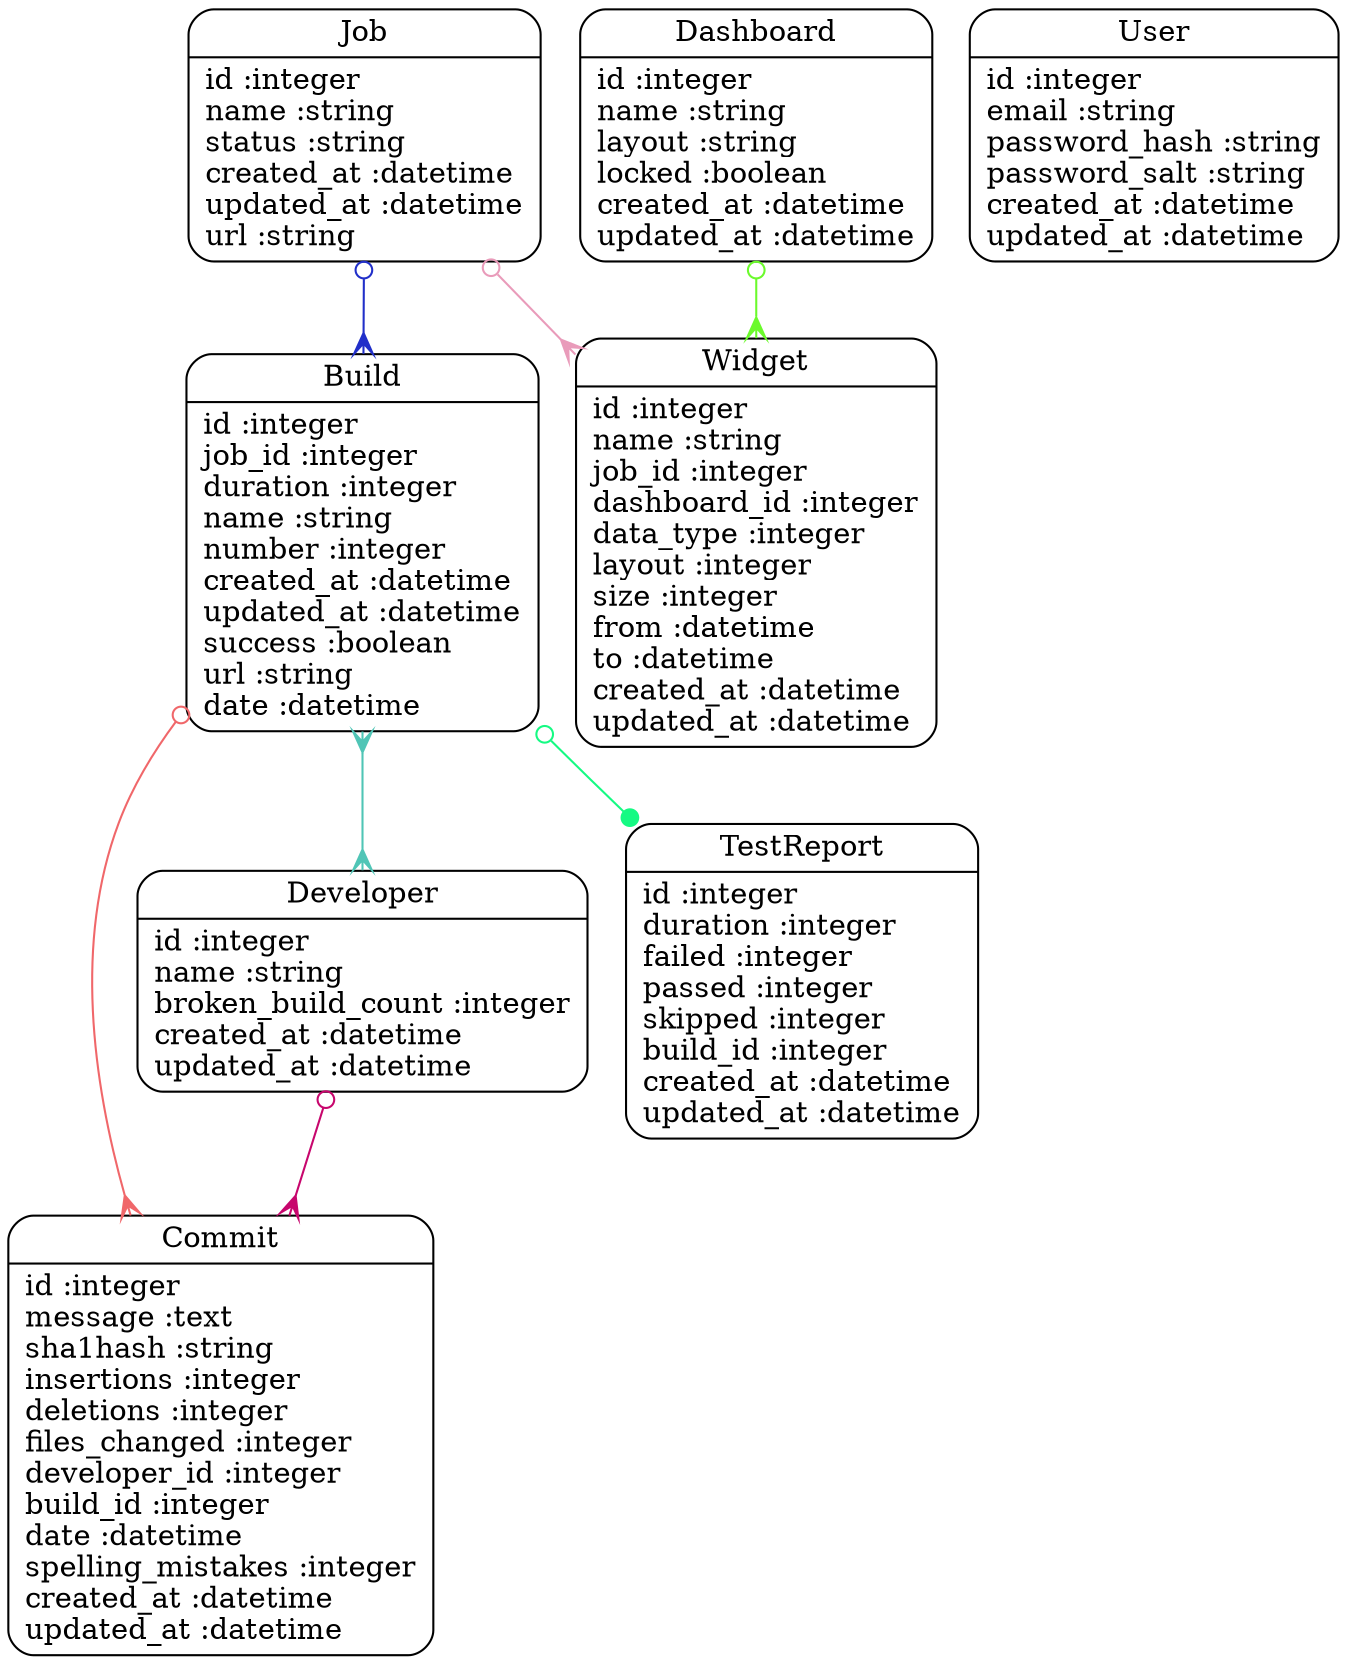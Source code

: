 digraph models_diagram {
	graph[overlap=false, splines=true]
	"Build" [shape=Mrecord, label="{Build|id :integer\ljob_id :integer\lduration :integer\lname :string\lnumber :integer\lcreated_at :datetime\lupdated_at :datetime\lsuccess :boolean\lurl :string\ldate :datetime\l}"]
	"Commit" [shape=Mrecord, label="{Commit|id :integer\lmessage :text\lsha1hash :string\linsertions :integer\ldeletions :integer\lfiles_changed :integer\ldeveloper_id :integer\lbuild_id :integer\ldate :datetime\lspelling_mistakes :integer\lcreated_at :datetime\lupdated_at :datetime\l}"]
	"Dashboard" [shape=Mrecord, label="{Dashboard|id :integer\lname :string\llayout :string\llocked :boolean\lcreated_at :datetime\lupdated_at :datetime\l}"]
	"Developer" [shape=Mrecord, label="{Developer|id :integer\lname :string\lbroken_build_count :integer\lcreated_at :datetime\lupdated_at :datetime\l}"]
	"Job" [shape=Mrecord, label="{Job|id :integer\lname :string\lstatus :string\lcreated_at :datetime\lupdated_at :datetime\lurl :string\l}"]
	"TestReport" [shape=Mrecord, label="{TestReport|id :integer\lduration :integer\lfailed :integer\lpassed :integer\lskipped :integer\lbuild_id :integer\lcreated_at :datetime\lupdated_at :datetime\l}"]
	"User" [shape=Mrecord, label="{User|id :integer\lemail :string\lpassword_hash :string\lpassword_salt :string\lcreated_at :datetime\lupdated_at :datetime\l}"]
	"Widget" [shape=Mrecord, label="{Widget|id :integer\lname :string\ljob_id :integer\ldashboard_id :integer\ldata_type :integer\llayout :integer\lsize :integer\lfrom :datetime\lto :datetime\lcreated_at :datetime\lupdated_at :datetime\l}"]
	"Build" -> "Developer" [arrowtail=crow, arrowhead=crow, dir=both color="#50C5B6"]
	"Build" -> "Commit" [arrowtail=odot, arrowhead=crow, dir=both color="#F0676A"]
	"Build" -> "TestReport" [arrowtail=odot, arrowhead=dot, dir=both color="#15FA83"]
	"Dashboard" -> "Widget" [arrowtail=odot, arrowhead=crow, dir=both color="#6BFA2C"]
	"Developer" -> "Commit" [arrowtail=odot, arrowhead=crow, dir=both color="#C7066D"]
	"Job" -> "Build" [arrowtail=odot, arrowhead=crow, dir=both color="#212FC9"]
	"Job" -> "Widget" [arrowtail=odot, arrowhead=crow, dir=both color="#E99BBA"]
}
